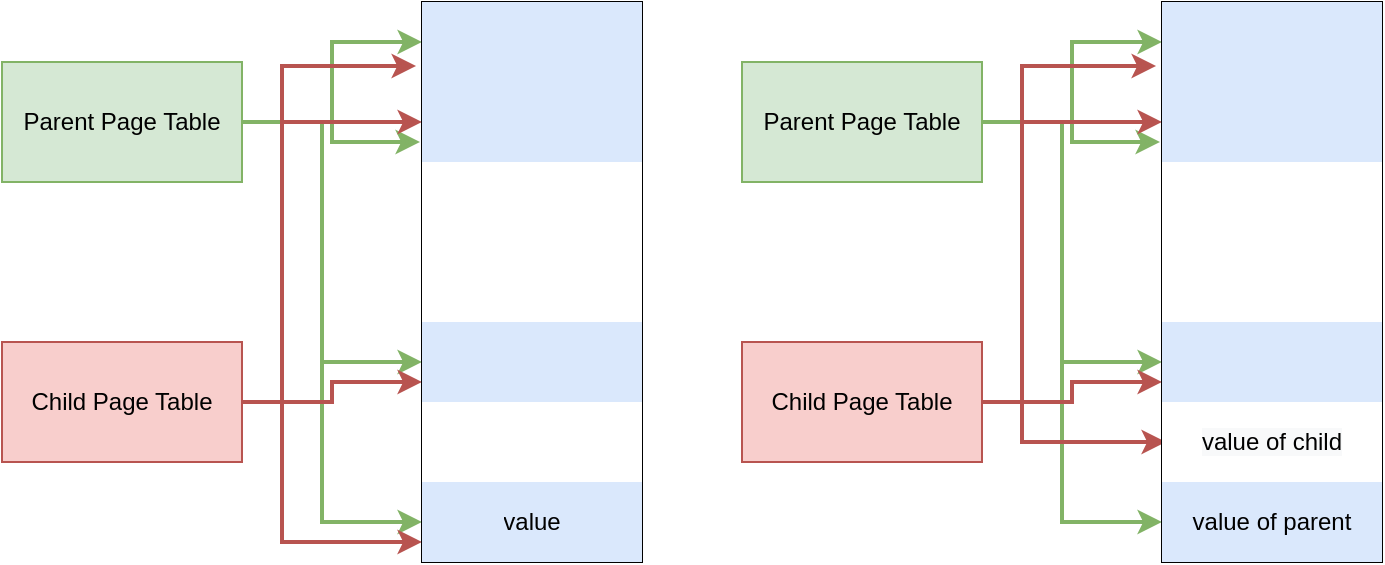 <mxfile version="13.4.2" type="github">
  <diagram id="czfhkN5AWZ91nqbuj84y" name="Page-1">
    <mxGraphModel dx="1186" dy="715" grid="1" gridSize="10" guides="1" tooltips="1" connect="1" arrows="1" fold="1" page="1" pageScale="1" pageWidth="827" pageHeight="1169" math="0" shadow="0">
      <root>
        <mxCell id="0" />
        <mxCell id="1" parent="0" />
        <mxCell id="sCZkjAEtWjabLYPIgtKf-18" style="edgeStyle=orthogonalEdgeStyle;rounded=0;orthogonalLoop=1;jettySize=auto;html=1;entryX=0;entryY=0.5;entryDx=0;entryDy=0;strokeWidth=2;fillColor=#d5e8d4;strokeColor=#82b366;" edge="1" parent="1" source="sCZkjAEtWjabLYPIgtKf-1" target="sCZkjAEtWjabLYPIgtKf-4">
          <mxGeometry relative="1" as="geometry" />
        </mxCell>
        <mxCell id="sCZkjAEtWjabLYPIgtKf-19" style="edgeStyle=orthogonalEdgeStyle;rounded=0;orthogonalLoop=1;jettySize=auto;html=1;entryX=-0.009;entryY=0.75;entryDx=0;entryDy=0;entryPerimeter=0;strokeWidth=2;fillColor=#d5e8d4;strokeColor=#82b366;" edge="1" parent="1" source="sCZkjAEtWjabLYPIgtKf-1" target="sCZkjAEtWjabLYPIgtKf-6">
          <mxGeometry relative="1" as="geometry" />
        </mxCell>
        <mxCell id="sCZkjAEtWjabLYPIgtKf-20" style="edgeStyle=orthogonalEdgeStyle;rounded=0;orthogonalLoop=1;jettySize=auto;html=1;entryX=0;entryY=0.5;entryDx=0;entryDy=0;strokeWidth=2;fillColor=#d5e8d4;strokeColor=#82b366;" edge="1" parent="1" source="sCZkjAEtWjabLYPIgtKf-1" target="sCZkjAEtWjabLYPIgtKf-12">
          <mxGeometry relative="1" as="geometry">
            <Array as="points">
              <mxPoint x="590" y="200" />
              <mxPoint x="590" y="320" />
            </Array>
          </mxGeometry>
        </mxCell>
        <mxCell id="sCZkjAEtWjabLYPIgtKf-21" style="edgeStyle=orthogonalEdgeStyle;rounded=0;orthogonalLoop=1;jettySize=auto;html=1;strokeWidth=2;fillColor=#d5e8d4;strokeColor=#82b366;" edge="1" parent="1" source="sCZkjAEtWjabLYPIgtKf-1" target="sCZkjAEtWjabLYPIgtKf-16">
          <mxGeometry relative="1" as="geometry">
            <Array as="points">
              <mxPoint x="590" y="200" />
              <mxPoint x="590" y="400" />
            </Array>
          </mxGeometry>
        </mxCell>
        <mxCell id="sCZkjAEtWjabLYPIgtKf-1" value="Parent Page Table" style="rounded=0;whiteSpace=wrap;html=1;fillColor=#d5e8d4;strokeColor=#82b366;" vertex="1" parent="1">
          <mxGeometry x="430" y="170" width="120" height="60" as="geometry" />
        </mxCell>
        <mxCell id="sCZkjAEtWjabLYPIgtKf-22" style="edgeStyle=orthogonalEdgeStyle;rounded=0;orthogonalLoop=1;jettySize=auto;html=1;entryX=-0.027;entryY=0.8;entryDx=0;entryDy=0;entryPerimeter=0;strokeWidth=2;fillColor=#f8cecc;strokeColor=#b85450;" edge="1" parent="1" source="sCZkjAEtWjabLYPIgtKf-2" target="sCZkjAEtWjabLYPIgtKf-4">
          <mxGeometry relative="1" as="geometry">
            <Array as="points">
              <mxPoint x="570" y="340" />
              <mxPoint x="570" y="172" />
            </Array>
          </mxGeometry>
        </mxCell>
        <mxCell id="sCZkjAEtWjabLYPIgtKf-23" style="edgeStyle=orthogonalEdgeStyle;rounded=0;orthogonalLoop=1;jettySize=auto;html=1;entryX=0;entryY=0.5;entryDx=0;entryDy=0;strokeWidth=2;fillColor=#f8cecc;strokeColor=#b85450;" edge="1" parent="1" source="sCZkjAEtWjabLYPIgtKf-2" target="sCZkjAEtWjabLYPIgtKf-6">
          <mxGeometry relative="1" as="geometry">
            <Array as="points">
              <mxPoint x="570" y="340" />
              <mxPoint x="570" y="200" />
            </Array>
          </mxGeometry>
        </mxCell>
        <mxCell id="sCZkjAEtWjabLYPIgtKf-24" style="edgeStyle=orthogonalEdgeStyle;rounded=0;orthogonalLoop=1;jettySize=auto;html=1;entryX=0;entryY=0.75;entryDx=0;entryDy=0;entryPerimeter=0;strokeWidth=2;fillColor=#f8cecc;strokeColor=#b85450;" edge="1" parent="1" source="sCZkjAEtWjabLYPIgtKf-2" target="sCZkjAEtWjabLYPIgtKf-12">
          <mxGeometry relative="1" as="geometry" />
        </mxCell>
        <mxCell id="sCZkjAEtWjabLYPIgtKf-25" style="edgeStyle=orthogonalEdgeStyle;rounded=0;orthogonalLoop=1;jettySize=auto;html=1;entryX=0;entryY=0.75;entryDx=0;entryDy=0;entryPerimeter=0;strokeWidth=2;fillColor=#f8cecc;strokeColor=#b85450;" edge="1" parent="1" source="sCZkjAEtWjabLYPIgtKf-2" target="sCZkjAEtWjabLYPIgtKf-16">
          <mxGeometry relative="1" as="geometry">
            <Array as="points">
              <mxPoint x="570" y="340" />
              <mxPoint x="570" y="410" />
            </Array>
          </mxGeometry>
        </mxCell>
        <mxCell id="sCZkjAEtWjabLYPIgtKf-2" value="Child Page Table" style="rounded=0;whiteSpace=wrap;html=1;fillColor=#f8cecc;strokeColor=#b85450;" vertex="1" parent="1">
          <mxGeometry x="430" y="310" width="120" height="60" as="geometry" />
        </mxCell>
        <mxCell id="sCZkjAEtWjabLYPIgtKf-3" value="" style="shape=table;html=1;whiteSpace=wrap;startSize=0;container=1;collapsible=0;childLayout=tableLayout;" vertex="1" parent="1">
          <mxGeometry x="640" y="140" width="110" height="280" as="geometry" />
        </mxCell>
        <mxCell id="sCZkjAEtWjabLYPIgtKf-4" value="" style="shape=partialRectangle;html=1;whiteSpace=wrap;collapsible=0;dropTarget=0;pointerEvents=0;fillColor=none;top=0;left=0;bottom=0;right=0;points=[[0,0.5],[1,0.5]];portConstraint=eastwest;" vertex="1" parent="sCZkjAEtWjabLYPIgtKf-3">
          <mxGeometry width="110" height="40" as="geometry" />
        </mxCell>
        <mxCell id="sCZkjAEtWjabLYPIgtKf-5" value="" style="shape=partialRectangle;html=1;whiteSpace=wrap;connectable=0;overflow=hidden;fillColor=#dae8fc;top=0;left=0;bottom=0;right=0;strokeColor=#6c8ebf;" vertex="1" parent="sCZkjAEtWjabLYPIgtKf-4">
          <mxGeometry width="110" height="40" as="geometry" />
        </mxCell>
        <mxCell id="sCZkjAEtWjabLYPIgtKf-6" value="" style="shape=partialRectangle;html=1;whiteSpace=wrap;collapsible=0;dropTarget=0;pointerEvents=0;fillColor=none;top=0;left=0;bottom=0;right=0;points=[[0,0.5],[1,0.5]];portConstraint=eastwest;" vertex="1" parent="sCZkjAEtWjabLYPIgtKf-3">
          <mxGeometry y="40" width="110" height="40" as="geometry" />
        </mxCell>
        <mxCell id="sCZkjAEtWjabLYPIgtKf-7" value="" style="shape=partialRectangle;html=1;whiteSpace=wrap;connectable=0;overflow=hidden;fillColor=#dae8fc;top=0;left=0;bottom=0;right=0;strokeColor=#6c8ebf;" vertex="1" parent="sCZkjAEtWjabLYPIgtKf-6">
          <mxGeometry width="110" height="40" as="geometry" />
        </mxCell>
        <mxCell id="sCZkjAEtWjabLYPIgtKf-8" value="" style="shape=partialRectangle;html=1;whiteSpace=wrap;collapsible=0;dropTarget=0;pointerEvents=0;fillColor=none;top=0;left=0;bottom=0;right=0;points=[[0,0.5],[1,0.5]];portConstraint=eastwest;" vertex="1" parent="sCZkjAEtWjabLYPIgtKf-3">
          <mxGeometry y="80" width="110" height="40" as="geometry" />
        </mxCell>
        <mxCell id="sCZkjAEtWjabLYPIgtKf-9" value="" style="shape=partialRectangle;html=1;whiteSpace=wrap;connectable=0;overflow=hidden;top=0;left=0;bottom=0;right=0;" vertex="1" parent="sCZkjAEtWjabLYPIgtKf-8">
          <mxGeometry width="110" height="40" as="geometry" />
        </mxCell>
        <mxCell id="sCZkjAEtWjabLYPIgtKf-10" value="" style="shape=partialRectangle;html=1;whiteSpace=wrap;collapsible=0;dropTarget=0;pointerEvents=0;fillColor=none;top=0;left=0;bottom=0;right=0;points=[[0,0.5],[1,0.5]];portConstraint=eastwest;" vertex="1" parent="sCZkjAEtWjabLYPIgtKf-3">
          <mxGeometry y="120" width="110" height="40" as="geometry" />
        </mxCell>
        <mxCell id="sCZkjAEtWjabLYPIgtKf-11" value="" style="shape=partialRectangle;html=1;whiteSpace=wrap;connectable=0;overflow=hidden;top=0;left=0;bottom=0;right=0;" vertex="1" parent="sCZkjAEtWjabLYPIgtKf-10">
          <mxGeometry width="110" height="40" as="geometry" />
        </mxCell>
        <mxCell id="sCZkjAEtWjabLYPIgtKf-12" value="" style="shape=partialRectangle;html=1;whiteSpace=wrap;collapsible=0;dropTarget=0;pointerEvents=0;fillColor=none;top=0;left=0;bottom=0;right=0;points=[[0,0.5],[1,0.5]];portConstraint=eastwest;" vertex="1" parent="sCZkjAEtWjabLYPIgtKf-3">
          <mxGeometry y="160" width="110" height="40" as="geometry" />
        </mxCell>
        <mxCell id="sCZkjAEtWjabLYPIgtKf-13" value="" style="shape=partialRectangle;html=1;whiteSpace=wrap;connectable=0;overflow=hidden;fillColor=#dae8fc;top=0;left=0;bottom=0;right=0;strokeColor=#6c8ebf;" vertex="1" parent="sCZkjAEtWjabLYPIgtKf-12">
          <mxGeometry width="110" height="40" as="geometry" />
        </mxCell>
        <mxCell id="sCZkjAEtWjabLYPIgtKf-14" value="" style="shape=partialRectangle;html=1;whiteSpace=wrap;collapsible=0;dropTarget=0;pointerEvents=0;fillColor=none;top=0;left=0;bottom=0;right=0;points=[[0,0.5],[1,0.5]];portConstraint=eastwest;" vertex="1" parent="sCZkjAEtWjabLYPIgtKf-3">
          <mxGeometry y="200" width="110" height="40" as="geometry" />
        </mxCell>
        <mxCell id="sCZkjAEtWjabLYPIgtKf-15" value="" style="shape=partialRectangle;html=1;whiteSpace=wrap;connectable=0;overflow=hidden;top=0;left=0;bottom=0;right=0;" vertex="1" parent="sCZkjAEtWjabLYPIgtKf-14">
          <mxGeometry width="110" height="40" as="geometry" />
        </mxCell>
        <mxCell id="sCZkjAEtWjabLYPIgtKf-16" value="" style="shape=partialRectangle;html=1;whiteSpace=wrap;collapsible=0;dropTarget=0;pointerEvents=0;fillColor=none;top=0;left=0;bottom=0;right=0;points=[[0,0.5],[1,0.5]];portConstraint=eastwest;" vertex="1" parent="sCZkjAEtWjabLYPIgtKf-3">
          <mxGeometry y="240" width="110" height="40" as="geometry" />
        </mxCell>
        <mxCell id="sCZkjAEtWjabLYPIgtKf-17" value="value" style="shape=partialRectangle;html=1;whiteSpace=wrap;connectable=0;overflow=hidden;fillColor=#dae8fc;top=0;left=0;bottom=0;right=0;strokeColor=#6c8ebf;" vertex="1" parent="sCZkjAEtWjabLYPIgtKf-16">
          <mxGeometry width="110" height="40" as="geometry" />
        </mxCell>
        <mxCell id="sCZkjAEtWjabLYPIgtKf-26" style="edgeStyle=orthogonalEdgeStyle;rounded=0;orthogonalLoop=1;jettySize=auto;html=1;entryX=0;entryY=0.5;entryDx=0;entryDy=0;strokeWidth=2;fillColor=#d5e8d4;strokeColor=#82b366;" edge="1" parent="1" source="sCZkjAEtWjabLYPIgtKf-30" target="sCZkjAEtWjabLYPIgtKf-37">
          <mxGeometry relative="1" as="geometry" />
        </mxCell>
        <mxCell id="sCZkjAEtWjabLYPIgtKf-27" style="edgeStyle=orthogonalEdgeStyle;rounded=0;orthogonalLoop=1;jettySize=auto;html=1;entryX=-0.009;entryY=0.75;entryDx=0;entryDy=0;entryPerimeter=0;strokeWidth=2;fillColor=#d5e8d4;strokeColor=#82b366;" edge="1" parent="1" source="sCZkjAEtWjabLYPIgtKf-30" target="sCZkjAEtWjabLYPIgtKf-39">
          <mxGeometry relative="1" as="geometry" />
        </mxCell>
        <mxCell id="sCZkjAEtWjabLYPIgtKf-28" style="edgeStyle=orthogonalEdgeStyle;rounded=0;orthogonalLoop=1;jettySize=auto;html=1;entryX=0;entryY=0.5;entryDx=0;entryDy=0;strokeWidth=2;fillColor=#d5e8d4;strokeColor=#82b366;" edge="1" parent="1" source="sCZkjAEtWjabLYPIgtKf-30" target="sCZkjAEtWjabLYPIgtKf-45">
          <mxGeometry relative="1" as="geometry">
            <Array as="points">
              <mxPoint x="960" y="200" />
              <mxPoint x="960" y="320" />
            </Array>
          </mxGeometry>
        </mxCell>
        <mxCell id="sCZkjAEtWjabLYPIgtKf-29" style="edgeStyle=orthogonalEdgeStyle;rounded=0;orthogonalLoop=1;jettySize=auto;html=1;strokeWidth=2;fillColor=#d5e8d4;strokeColor=#82b366;" edge="1" parent="1" source="sCZkjAEtWjabLYPIgtKf-30" target="sCZkjAEtWjabLYPIgtKf-49">
          <mxGeometry relative="1" as="geometry">
            <Array as="points">
              <mxPoint x="960" y="200" />
              <mxPoint x="960" y="400" />
            </Array>
          </mxGeometry>
        </mxCell>
        <mxCell id="sCZkjAEtWjabLYPIgtKf-30" value="Parent Page Table" style="rounded=0;whiteSpace=wrap;html=1;fillColor=#d5e8d4;strokeColor=#82b366;" vertex="1" parent="1">
          <mxGeometry x="800" y="170" width="120" height="60" as="geometry" />
        </mxCell>
        <mxCell id="sCZkjAEtWjabLYPIgtKf-31" style="edgeStyle=orthogonalEdgeStyle;rounded=0;orthogonalLoop=1;jettySize=auto;html=1;entryX=-0.027;entryY=0.8;entryDx=0;entryDy=0;entryPerimeter=0;strokeWidth=2;fillColor=#f8cecc;strokeColor=#b85450;" edge="1" parent="1" source="sCZkjAEtWjabLYPIgtKf-35" target="sCZkjAEtWjabLYPIgtKf-37">
          <mxGeometry relative="1" as="geometry">
            <Array as="points">
              <mxPoint x="940" y="340" />
              <mxPoint x="940" y="172" />
            </Array>
          </mxGeometry>
        </mxCell>
        <mxCell id="sCZkjAEtWjabLYPIgtKf-32" style="edgeStyle=orthogonalEdgeStyle;rounded=0;orthogonalLoop=1;jettySize=auto;html=1;entryX=0;entryY=0.5;entryDx=0;entryDy=0;strokeWidth=2;fillColor=#f8cecc;strokeColor=#b85450;" edge="1" parent="1" source="sCZkjAEtWjabLYPIgtKf-35" target="sCZkjAEtWjabLYPIgtKf-39">
          <mxGeometry relative="1" as="geometry">
            <Array as="points">
              <mxPoint x="940" y="340" />
              <mxPoint x="940" y="200" />
            </Array>
          </mxGeometry>
        </mxCell>
        <mxCell id="sCZkjAEtWjabLYPIgtKf-33" style="edgeStyle=orthogonalEdgeStyle;rounded=0;orthogonalLoop=1;jettySize=auto;html=1;entryX=0;entryY=0.75;entryDx=0;entryDy=0;entryPerimeter=0;strokeWidth=2;fillColor=#f8cecc;strokeColor=#b85450;" edge="1" parent="1" source="sCZkjAEtWjabLYPIgtKf-35" target="sCZkjAEtWjabLYPIgtKf-45">
          <mxGeometry relative="1" as="geometry" />
        </mxCell>
        <mxCell id="sCZkjAEtWjabLYPIgtKf-34" style="edgeStyle=orthogonalEdgeStyle;rounded=0;orthogonalLoop=1;jettySize=auto;html=1;strokeWidth=2;fillColor=#f8cecc;strokeColor=#b85450;" edge="1" parent="1" source="sCZkjAEtWjabLYPIgtKf-35">
          <mxGeometry relative="1" as="geometry">
            <Array as="points">
              <mxPoint x="940" y="340" />
              <mxPoint x="940" y="360" />
              <mxPoint x="1012" y="360" />
            </Array>
            <mxPoint x="1012" y="360" as="targetPoint" />
          </mxGeometry>
        </mxCell>
        <mxCell id="sCZkjAEtWjabLYPIgtKf-35" value="Child Page Table" style="rounded=0;whiteSpace=wrap;html=1;fillColor=#f8cecc;strokeColor=#b85450;" vertex="1" parent="1">
          <mxGeometry x="800" y="310" width="120" height="60" as="geometry" />
        </mxCell>
        <mxCell id="sCZkjAEtWjabLYPIgtKf-36" value="" style="shape=table;html=1;whiteSpace=wrap;startSize=0;container=1;collapsible=0;childLayout=tableLayout;" vertex="1" parent="1">
          <mxGeometry x="1010" y="140" width="110" height="280" as="geometry" />
        </mxCell>
        <mxCell id="sCZkjAEtWjabLYPIgtKf-37" value="" style="shape=partialRectangle;html=1;whiteSpace=wrap;collapsible=0;dropTarget=0;pointerEvents=0;fillColor=none;top=0;left=0;bottom=0;right=0;points=[[0,0.5],[1,0.5]];portConstraint=eastwest;" vertex="1" parent="sCZkjAEtWjabLYPIgtKf-36">
          <mxGeometry width="110" height="40" as="geometry" />
        </mxCell>
        <mxCell id="sCZkjAEtWjabLYPIgtKf-38" value="" style="shape=partialRectangle;html=1;whiteSpace=wrap;connectable=0;overflow=hidden;fillColor=#dae8fc;top=0;left=0;bottom=0;right=0;strokeColor=#6c8ebf;" vertex="1" parent="sCZkjAEtWjabLYPIgtKf-37">
          <mxGeometry width="110" height="40" as="geometry" />
        </mxCell>
        <mxCell id="sCZkjAEtWjabLYPIgtKf-39" value="" style="shape=partialRectangle;html=1;whiteSpace=wrap;collapsible=0;dropTarget=0;pointerEvents=0;fillColor=none;top=0;left=0;bottom=0;right=0;points=[[0,0.5],[1,0.5]];portConstraint=eastwest;" vertex="1" parent="sCZkjAEtWjabLYPIgtKf-36">
          <mxGeometry y="40" width="110" height="40" as="geometry" />
        </mxCell>
        <mxCell id="sCZkjAEtWjabLYPIgtKf-40" value="" style="shape=partialRectangle;html=1;whiteSpace=wrap;connectable=0;overflow=hidden;fillColor=#dae8fc;top=0;left=0;bottom=0;right=0;strokeColor=#6c8ebf;" vertex="1" parent="sCZkjAEtWjabLYPIgtKf-39">
          <mxGeometry width="110" height="40" as="geometry" />
        </mxCell>
        <mxCell id="sCZkjAEtWjabLYPIgtKf-41" value="" style="shape=partialRectangle;html=1;whiteSpace=wrap;collapsible=0;dropTarget=0;pointerEvents=0;fillColor=none;top=0;left=0;bottom=0;right=0;points=[[0,0.5],[1,0.5]];portConstraint=eastwest;" vertex="1" parent="sCZkjAEtWjabLYPIgtKf-36">
          <mxGeometry y="80" width="110" height="40" as="geometry" />
        </mxCell>
        <mxCell id="sCZkjAEtWjabLYPIgtKf-42" value="" style="shape=partialRectangle;html=1;whiteSpace=wrap;connectable=0;overflow=hidden;top=0;left=0;bottom=0;right=0;" vertex="1" parent="sCZkjAEtWjabLYPIgtKf-41">
          <mxGeometry width="110" height="40" as="geometry" />
        </mxCell>
        <mxCell id="sCZkjAEtWjabLYPIgtKf-43" value="" style="shape=partialRectangle;html=1;whiteSpace=wrap;collapsible=0;dropTarget=0;pointerEvents=0;fillColor=none;top=0;left=0;bottom=0;right=0;points=[[0,0.5],[1,0.5]];portConstraint=eastwest;" vertex="1" parent="sCZkjAEtWjabLYPIgtKf-36">
          <mxGeometry y="120" width="110" height="40" as="geometry" />
        </mxCell>
        <mxCell id="sCZkjAEtWjabLYPIgtKf-44" value="" style="shape=partialRectangle;html=1;whiteSpace=wrap;connectable=0;overflow=hidden;top=0;left=0;bottom=0;right=0;" vertex="1" parent="sCZkjAEtWjabLYPIgtKf-43">
          <mxGeometry width="110" height="40" as="geometry" />
        </mxCell>
        <mxCell id="sCZkjAEtWjabLYPIgtKf-45" value="" style="shape=partialRectangle;html=1;whiteSpace=wrap;collapsible=0;dropTarget=0;pointerEvents=0;fillColor=none;top=0;left=0;bottom=0;right=0;points=[[0,0.5],[1,0.5]];portConstraint=eastwest;" vertex="1" parent="sCZkjAEtWjabLYPIgtKf-36">
          <mxGeometry y="160" width="110" height="40" as="geometry" />
        </mxCell>
        <mxCell id="sCZkjAEtWjabLYPIgtKf-46" value="" style="shape=partialRectangle;html=1;whiteSpace=wrap;connectable=0;overflow=hidden;fillColor=#dae8fc;top=0;left=0;bottom=0;right=0;strokeColor=#6c8ebf;" vertex="1" parent="sCZkjAEtWjabLYPIgtKf-45">
          <mxGeometry width="110" height="40" as="geometry" />
        </mxCell>
        <mxCell id="sCZkjAEtWjabLYPIgtKf-47" value="" style="shape=partialRectangle;html=1;whiteSpace=wrap;collapsible=0;dropTarget=0;pointerEvents=0;fillColor=none;top=0;left=0;bottom=0;right=0;points=[[0,0.5],[1,0.5]];portConstraint=eastwest;" vertex="1" parent="sCZkjAEtWjabLYPIgtKf-36">
          <mxGeometry y="200" width="110" height="40" as="geometry" />
        </mxCell>
        <mxCell id="sCZkjAEtWjabLYPIgtKf-48" value="&lt;span style=&quot;color: rgb(0 , 0 , 0) ; font-family: &amp;#34;helvetica&amp;#34; ; font-size: 12px ; font-style: normal ; font-weight: 400 ; letter-spacing: normal ; text-align: center ; text-indent: 0px ; text-transform: none ; word-spacing: 0px ; background-color: rgb(248 , 249 , 250) ; display: inline ; float: none&quot;&gt;value of child&lt;/span&gt;" style="shape=partialRectangle;html=1;whiteSpace=wrap;connectable=0;overflow=hidden;top=0;left=0;bottom=0;right=0;" vertex="1" parent="sCZkjAEtWjabLYPIgtKf-47">
          <mxGeometry width="110" height="40" as="geometry" />
        </mxCell>
        <mxCell id="sCZkjAEtWjabLYPIgtKf-49" value="" style="shape=partialRectangle;html=1;whiteSpace=wrap;collapsible=0;dropTarget=0;pointerEvents=0;fillColor=none;top=0;left=0;bottom=0;right=0;points=[[0,0.5],[1,0.5]];portConstraint=eastwest;" vertex="1" parent="sCZkjAEtWjabLYPIgtKf-36">
          <mxGeometry y="240" width="110" height="40" as="geometry" />
        </mxCell>
        <mxCell id="sCZkjAEtWjabLYPIgtKf-50" value="value of parent" style="shape=partialRectangle;html=1;whiteSpace=wrap;connectable=0;overflow=hidden;fillColor=#dae8fc;top=0;left=0;bottom=0;right=0;strokeColor=#6c8ebf;" vertex="1" parent="sCZkjAEtWjabLYPIgtKf-49">
          <mxGeometry width="110" height="40" as="geometry" />
        </mxCell>
      </root>
    </mxGraphModel>
  </diagram>
</mxfile>
